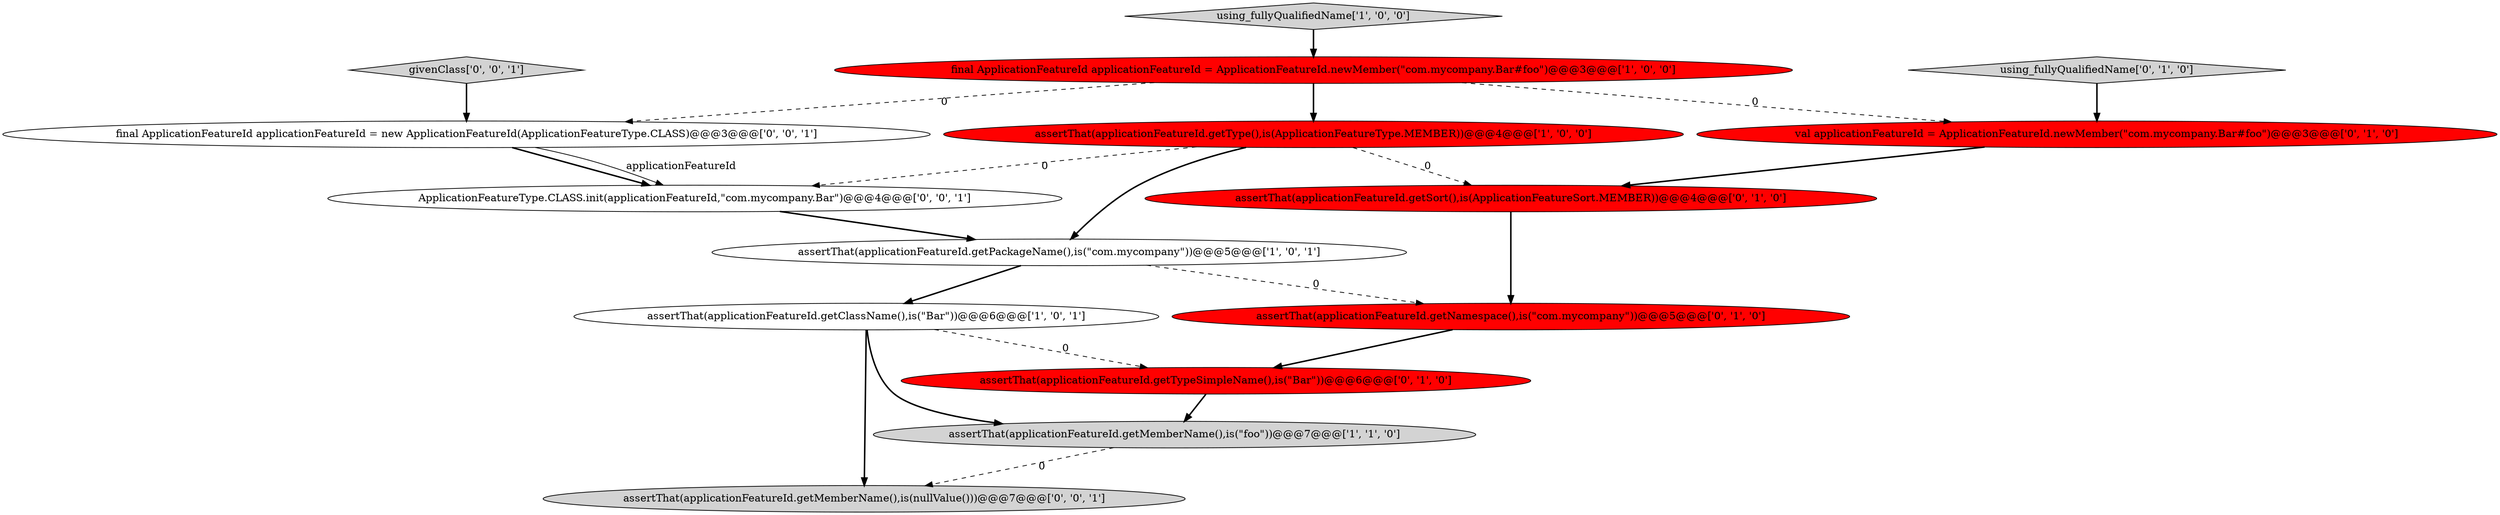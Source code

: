digraph {
1 [style = filled, label = "using_fullyQualifiedName['1', '0', '0']", fillcolor = lightgray, shape = diamond image = "AAA0AAABBB1BBB"];
6 [style = filled, label = "using_fullyQualifiedName['0', '1', '0']", fillcolor = lightgray, shape = diamond image = "AAA0AAABBB2BBB"];
12 [style = filled, label = "assertThat(applicationFeatureId.getMemberName(),is(nullValue()))@@@7@@@['0', '0', '1']", fillcolor = lightgray, shape = ellipse image = "AAA0AAABBB3BBB"];
9 [style = filled, label = "assertThat(applicationFeatureId.getSort(),is(ApplicationFeatureSort.MEMBER))@@@4@@@['0', '1', '0']", fillcolor = red, shape = ellipse image = "AAA1AAABBB2BBB"];
4 [style = filled, label = "assertThat(applicationFeatureId.getMemberName(),is(\"foo\"))@@@7@@@['1', '1', '0']", fillcolor = lightgray, shape = ellipse image = "AAA0AAABBB1BBB"];
0 [style = filled, label = "assertThat(applicationFeatureId.getType(),is(ApplicationFeatureType.MEMBER))@@@4@@@['1', '0', '0']", fillcolor = red, shape = ellipse image = "AAA1AAABBB1BBB"];
14 [style = filled, label = "givenClass['0', '0', '1']", fillcolor = lightgray, shape = diamond image = "AAA0AAABBB3BBB"];
13 [style = filled, label = "final ApplicationFeatureId applicationFeatureId = new ApplicationFeatureId(ApplicationFeatureType.CLASS)@@@3@@@['0', '0', '1']", fillcolor = white, shape = ellipse image = "AAA0AAABBB3BBB"];
5 [style = filled, label = "final ApplicationFeatureId applicationFeatureId = ApplicationFeatureId.newMember(\"com.mycompany.Bar#foo\")@@@3@@@['1', '0', '0']", fillcolor = red, shape = ellipse image = "AAA1AAABBB1BBB"];
10 [style = filled, label = "assertThat(applicationFeatureId.getNamespace(),is(\"com.mycompany\"))@@@5@@@['0', '1', '0']", fillcolor = red, shape = ellipse image = "AAA1AAABBB2BBB"];
8 [style = filled, label = "assertThat(applicationFeatureId.getTypeSimpleName(),is(\"Bar\"))@@@6@@@['0', '1', '0']", fillcolor = red, shape = ellipse image = "AAA1AAABBB2BBB"];
11 [style = filled, label = "ApplicationFeatureType.CLASS.init(applicationFeatureId,\"com.mycompany.Bar\")@@@4@@@['0', '0', '1']", fillcolor = white, shape = ellipse image = "AAA0AAABBB3BBB"];
7 [style = filled, label = "val applicationFeatureId = ApplicationFeatureId.newMember(\"com.mycompany.Bar#foo\")@@@3@@@['0', '1', '0']", fillcolor = red, shape = ellipse image = "AAA1AAABBB2BBB"];
3 [style = filled, label = "assertThat(applicationFeatureId.getClassName(),is(\"Bar\"))@@@6@@@['1', '0', '1']", fillcolor = white, shape = ellipse image = "AAA0AAABBB1BBB"];
2 [style = filled, label = "assertThat(applicationFeatureId.getPackageName(),is(\"com.mycompany\"))@@@5@@@['1', '0', '1']", fillcolor = white, shape = ellipse image = "AAA0AAABBB1BBB"];
1->5 [style = bold, label=""];
5->13 [style = dashed, label="0"];
2->3 [style = bold, label=""];
0->2 [style = bold, label=""];
0->11 [style = dashed, label="0"];
9->10 [style = bold, label=""];
3->12 [style = bold, label=""];
3->4 [style = bold, label=""];
13->11 [style = bold, label=""];
11->2 [style = bold, label=""];
2->10 [style = dashed, label="0"];
4->12 [style = dashed, label="0"];
7->9 [style = bold, label=""];
13->11 [style = solid, label="applicationFeatureId"];
10->8 [style = bold, label=""];
5->0 [style = bold, label=""];
3->8 [style = dashed, label="0"];
8->4 [style = bold, label=""];
14->13 [style = bold, label=""];
5->7 [style = dashed, label="0"];
6->7 [style = bold, label=""];
0->9 [style = dashed, label="0"];
}
